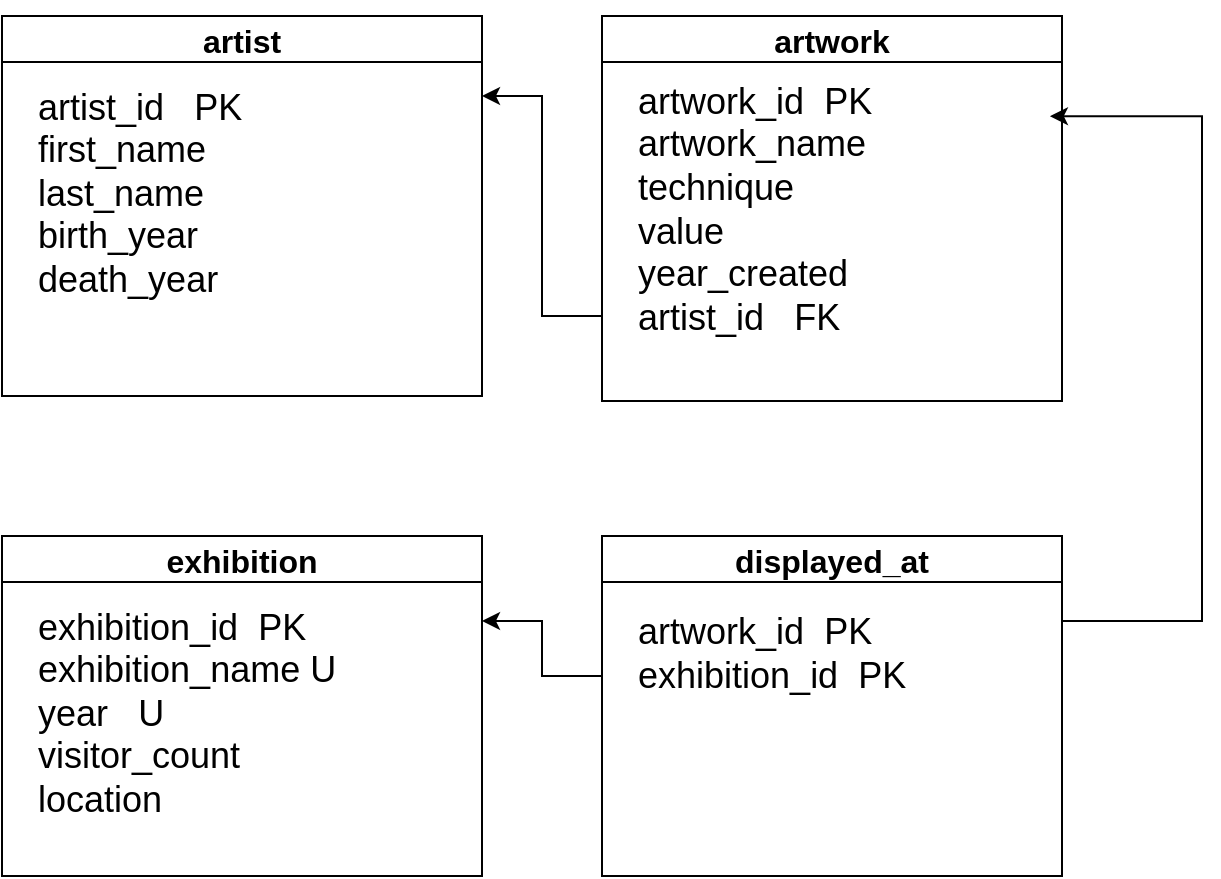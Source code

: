 <mxfile version="15.9.1" type="github">
  <diagram id="5nj7AKZcWYQtCZfu8FCz" name="Page-1">
    <mxGraphModel dx="868" dy="468" grid="1" gridSize="10" guides="1" tooltips="1" connect="1" arrows="1" fold="1" page="1" pageScale="1" pageWidth="827" pageHeight="1169" math="0" shadow="0">
      <root>
        <mxCell id="0" />
        <mxCell id="1" parent="0" />
        <mxCell id="dYsU5wRK8RfftVKQluZ8-22" style="edgeStyle=orthogonalEdgeStyle;rounded=0;orthogonalLoop=1;jettySize=auto;html=1;exitX=0;exitY=0.5;exitDx=0;exitDy=0;entryX=1;entryY=0.25;entryDx=0;entryDy=0;fontSize=16;" edge="1" parent="1" source="dYsU5wRK8RfftVKQluZ8-2" target="dYsU5wRK8RfftVKQluZ8-7">
          <mxGeometry relative="1" as="geometry">
            <Array as="points">
              <mxPoint x="370" y="370" />
              <mxPoint x="340" y="370" />
              <mxPoint x="340" y="343" />
            </Array>
          </mxGeometry>
        </mxCell>
        <mxCell id="dYsU5wRK8RfftVKQluZ8-2" value="displayed_at" style="swimlane;fontSize=16;" vertex="1" parent="1">
          <mxGeometry x="370" y="300" width="230" height="170" as="geometry" />
        </mxCell>
        <mxCell id="dYsU5wRK8RfftVKQluZ8-3" value="&lt;div&gt;artwork_id&lt;span style=&quot;white-space: pre&quot;&gt;	&lt;/span&gt;&lt;span style=&quot;white-space: pre&quot;&gt;	&lt;/span&gt;PK&lt;/div&gt;&lt;div&gt;exhibition_id&lt;span style=&quot;white-space: pre&quot;&gt;	&lt;/span&gt;&lt;span style=&quot;white-space: pre&quot;&gt;	&lt;/span&gt;PK&lt;br&gt;&lt;/div&gt;" style="text;html=1;align=left;verticalAlign=middle;resizable=0;points=[];autosize=1;strokeColor=none;fillColor=none;perimeterSpacing=1;horizontal=1;spacingTop=8;spacing=7;spacingLeft=1;fontSize=18;" vertex="1" parent="dYsU5wRK8RfftVKQluZ8-2">
          <mxGeometry x="10" y="20" width="210" height="70" as="geometry" />
        </mxCell>
        <mxCell id="dYsU5wRK8RfftVKQluZ8-18" style="edgeStyle=orthogonalEdgeStyle;rounded=0;orthogonalLoop=1;jettySize=auto;html=1;exitX=0;exitY=0.75;exitDx=0;exitDy=0;fontSize=16;" edge="1" parent="1" source="dYsU5wRK8RfftVKQluZ8-5">
          <mxGeometry relative="1" as="geometry">
            <mxPoint x="310" y="80" as="targetPoint" />
            <Array as="points">
              <mxPoint x="370" y="190" />
              <mxPoint x="340" y="190" />
              <mxPoint x="340" y="80" />
            </Array>
          </mxGeometry>
        </mxCell>
        <mxCell id="dYsU5wRK8RfftVKQluZ8-5" value="artwork" style="swimlane;fontSize=16;" vertex="1" parent="1">
          <mxGeometry x="370" y="40" width="230" height="192.5" as="geometry" />
        </mxCell>
        <mxCell id="dYsU5wRK8RfftVKQluZ8-6" value="&lt;p style=&quot;line-height: 1.2 ; font-size: 18px&quot;&gt;&lt;/p&gt;&lt;div style=&quot;font-size: 18px&quot; align=&quot;left&quot;&gt;&lt;font style=&quot;font-size: 18px&quot;&gt;artwork_id&lt;span style=&quot;white-space: pre&quot;&gt;	&lt;/span&gt;&lt;span style=&quot;white-space: pre&quot;&gt;	&lt;/span&gt;PK&lt;/font&gt;&lt;/div&gt;&lt;div style=&quot;font-size: 18px&quot; align=&quot;left&quot;&gt;&lt;font style=&quot;font-size: 18px&quot;&gt;artwork_name&lt;/font&gt;&lt;/div&gt;&lt;div style=&quot;font-size: 18px&quot; align=&quot;left&quot;&gt;&lt;font style=&quot;font-size: 18px&quot;&gt;technique&lt;/font&gt;&lt;/div&gt;&lt;div style=&quot;font-size: 18px&quot; align=&quot;left&quot;&gt;&lt;font style=&quot;font-size: 18px&quot;&gt;value&lt;br&gt;&lt;/font&gt;&lt;/div&gt;&lt;div style=&quot;font-size: 18px&quot; align=&quot;left&quot;&gt;&lt;font style=&quot;font-size: 18px&quot;&gt;year_created&lt;/font&gt;&lt;/div&gt;&lt;div style=&quot;font-size: 18px&quot; align=&quot;left&quot;&gt;&lt;font style=&quot;font-size: 18px&quot;&gt;artist_id&lt;span style=&quot;white-space: pre&quot;&gt;	&lt;/span&gt;&lt;span style=&quot;white-space: pre&quot;&gt;	&lt;/span&gt;&lt;span style=&quot;white-space: pre&quot;&gt;	&lt;/span&gt;FK&lt;br style=&quot;font-size: 18px&quot;&gt;&lt;/font&gt;&lt;/div&gt;&lt;p style=&quot;font-size: 18px&quot;&gt;&lt;/p&gt;" style="text;html=1;align=left;verticalAlign=middle;resizable=0;points=[];autosize=1;strokeColor=none;fillColor=none;perimeterSpacing=1;horizontal=1;spacingTop=8;spacing=7;spacingLeft=1;fontSize=18;" vertex="1" parent="dYsU5wRK8RfftVKQluZ8-5">
          <mxGeometry x="10" y="-7.5" width="210" height="200" as="geometry" />
        </mxCell>
        <mxCell id="dYsU5wRK8RfftVKQluZ8-7" value="exhibition" style="swimlane;fontSize=16;" vertex="1" parent="1">
          <mxGeometry x="70" y="300" width="240" height="170" as="geometry" />
        </mxCell>
        <mxCell id="dYsU5wRK8RfftVKQluZ8-8" value="&lt;p style=&quot;line-height: 1.2 ; font-size: 18px&quot;&gt;&lt;/p&gt;&lt;div style=&quot;font-size: 18px&quot; align=&quot;left&quot;&gt;&lt;font style=&quot;font-size: 18px&quot;&gt;exhibition_id&lt;span style=&quot;white-space: pre&quot;&gt;	&lt;/span&gt;&lt;span style=&quot;white-space: pre&quot;&gt;	&lt;/span&gt;PK&lt;/font&gt;&lt;/div&gt;&lt;div style=&quot;font-size: 18px&quot; align=&quot;left&quot;&gt;&lt;font style=&quot;font-size: 18px&quot;&gt;exhibition_name&lt;span style=&quot;white-space: pre&quot;&gt;	&lt;/span&gt;U&lt;/font&gt;&lt;/div&gt;&lt;div style=&quot;font-size: 18px&quot; align=&quot;left&quot;&gt;&lt;font style=&quot;font-size: 18px&quot;&gt;year&lt;span style=&quot;white-space: pre&quot;&gt;	&lt;/span&gt;&lt;span style=&quot;white-space: pre&quot;&gt;	&lt;/span&gt;&lt;span style=&quot;white-space: pre&quot;&gt;	&lt;/span&gt;U&lt;/font&gt;&lt;/div&gt;&lt;div style=&quot;font-size: 18px&quot; align=&quot;left&quot;&gt;&lt;font style=&quot;font-size: 18px&quot;&gt;visitor_count&lt;/font&gt;&lt;/div&gt;&lt;div style=&quot;font-size: 18px&quot; align=&quot;left&quot;&gt;&lt;font style=&quot;font-size: 18px&quot;&gt;location&lt;br style=&quot;font-size: 18px&quot;&gt;&lt;/font&gt;&lt;/div&gt;&lt;p style=&quot;font-size: 18px&quot;&gt;&lt;/p&gt;" style="text;html=1;align=left;verticalAlign=middle;resizable=0;points=[];autosize=1;strokeColor=none;fillColor=none;perimeterSpacing=1;horizontal=1;spacingTop=8;spacing=7;spacingLeft=1;fontSize=18;" vertex="1" parent="dYsU5wRK8RfftVKQluZ8-7">
          <mxGeometry x="10" width="210" height="170" as="geometry" />
        </mxCell>
        <mxCell id="dYsU5wRK8RfftVKQluZ8-9" value="artist" style="swimlane;fontSize=16;" vertex="1" parent="1">
          <mxGeometry x="70" y="40" width="240" height="190" as="geometry" />
        </mxCell>
        <mxCell id="dYsU5wRK8RfftVKQluZ8-10" value="&lt;p style=&quot;line-height: 1.2 ; font-size: 18px&quot;&gt;&lt;/p&gt;&lt;div style=&quot;font-size: 18px&quot; align=&quot;left&quot;&gt;&lt;font style=&quot;font-size: 18px&quot;&gt;artist_id&lt;span style=&quot;white-space: pre&quot;&gt;	&lt;/span&gt;&lt;span style=&quot;white-space: pre&quot;&gt;	&lt;/span&gt;&lt;span style=&quot;white-space: pre&quot;&gt;	&lt;/span&gt;PK&lt;/font&gt;&lt;/div&gt;&lt;div style=&quot;font-size: 18px&quot; align=&quot;left&quot;&gt;&lt;font style=&quot;font-size: 18px&quot;&gt;first_name&lt;/font&gt;&lt;/div&gt;&lt;div style=&quot;font-size: 18px&quot; align=&quot;left&quot;&gt;&lt;font style=&quot;font-size: 18px&quot;&gt;last_name&lt;/font&gt;&lt;/div&gt;&lt;div style=&quot;font-size: 18px&quot; align=&quot;left&quot;&gt;&lt;font style=&quot;font-size: 18px&quot;&gt;birth_year&lt;/font&gt;&lt;/div&gt;&lt;div style=&quot;font-size: 18px&quot; align=&quot;left&quot;&gt;&lt;font style=&quot;font-size: 18px&quot;&gt;death_year&lt;br style=&quot;font-size: 18px&quot;&gt;&lt;/font&gt;&lt;/div&gt;&lt;p style=&quot;font-size: 18px&quot;&gt;&lt;/p&gt;" style="text;html=1;align=left;verticalAlign=middle;resizable=0;points=[];autosize=1;strokeColor=none;fillColor=none;perimeterSpacing=1;horizontal=1;spacingTop=8;spacing=7;spacingLeft=1;fontSize=18;" vertex="1" parent="dYsU5wRK8RfftVKQluZ8-9">
          <mxGeometry x="10" width="210" height="170" as="geometry" />
        </mxCell>
        <mxCell id="dYsU5wRK8RfftVKQluZ8-19" style="edgeStyle=orthogonalEdgeStyle;rounded=0;orthogonalLoop=1;jettySize=auto;html=1;fontSize=16;exitX=1;exitY=0.25;exitDx=0;exitDy=0;entryX=1.014;entryY=0.29;entryDx=0;entryDy=0;entryPerimeter=0;" edge="1" parent="1" source="dYsU5wRK8RfftVKQluZ8-2" target="dYsU5wRK8RfftVKQluZ8-6">
          <mxGeometry relative="1" as="geometry">
            <mxPoint x="600" y="80" as="targetPoint" />
            <Array as="points">
              <mxPoint x="670" y="343" />
              <mxPoint x="670" y="90" />
            </Array>
          </mxGeometry>
        </mxCell>
      </root>
    </mxGraphModel>
  </diagram>
</mxfile>
